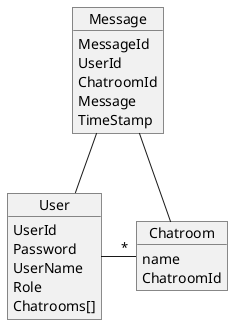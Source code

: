 @startuml
object User {
    UserId
    Password
    UserName
    Role
    Chatrooms[]
}

object Chatroom {
    name
    ChatroomId
}

object Message {
    MessageId
    UserId
    ChatroomId
    Message
    TimeStamp
}

User - "*" Chatroom
Message -- User
Message -- Chatroom
@enduml